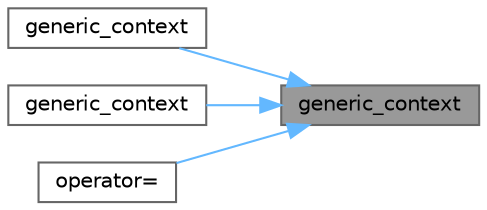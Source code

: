digraph "generic_context"
{
 // LATEX_PDF_SIZE
  bgcolor="transparent";
  edge [fontname=Helvetica,fontsize=10,labelfontname=Helvetica,labelfontsize=10];
  node [fontname=Helvetica,fontsize=10,shape=box,height=0.2,width=0.4];
  rankdir="RL";
  Node1 [id="Node000001",label="generic_context",height=0.2,width=0.4,color="gray40", fillcolor="grey60", style="filled", fontcolor="black",tooltip=" "];
  Node1 -> Node2 [id="edge1_Node000001_Node000002",dir="back",color="steelblue1",style="solid",tooltip=" "];
  Node2 [id="Node000002",label="generic_context",height=0.2,width=0.4,color="grey40", fillcolor="white", style="filled",URL="$classgeneric__context.html#a1de36e7a2b0223f9fa584f7415e76005",tooltip=" "];
  Node1 -> Node3 [id="edge2_Node000001_Node000003",dir="back",color="steelblue1",style="solid",tooltip=" "];
  Node3 [id="Node000003",label="generic_context",height=0.2,width=0.4,color="grey40", fillcolor="white", style="filled",URL="$classgeneric__context.html#a9f1a3627e4ced084ba57ad1c19723206",tooltip=" "];
  Node1 -> Node4 [id="edge3_Node000001_Node000004",dir="back",color="steelblue1",style="solid",tooltip=" "];
  Node4 [id="Node000004",label="operator=",height=0.2,width=0.4,color="grey40", fillcolor="white", style="filled",URL="$classgeneric__context.html#a96a8646a0cdb8ef8cafca1a6b505ecd7",tooltip=" "];
}
